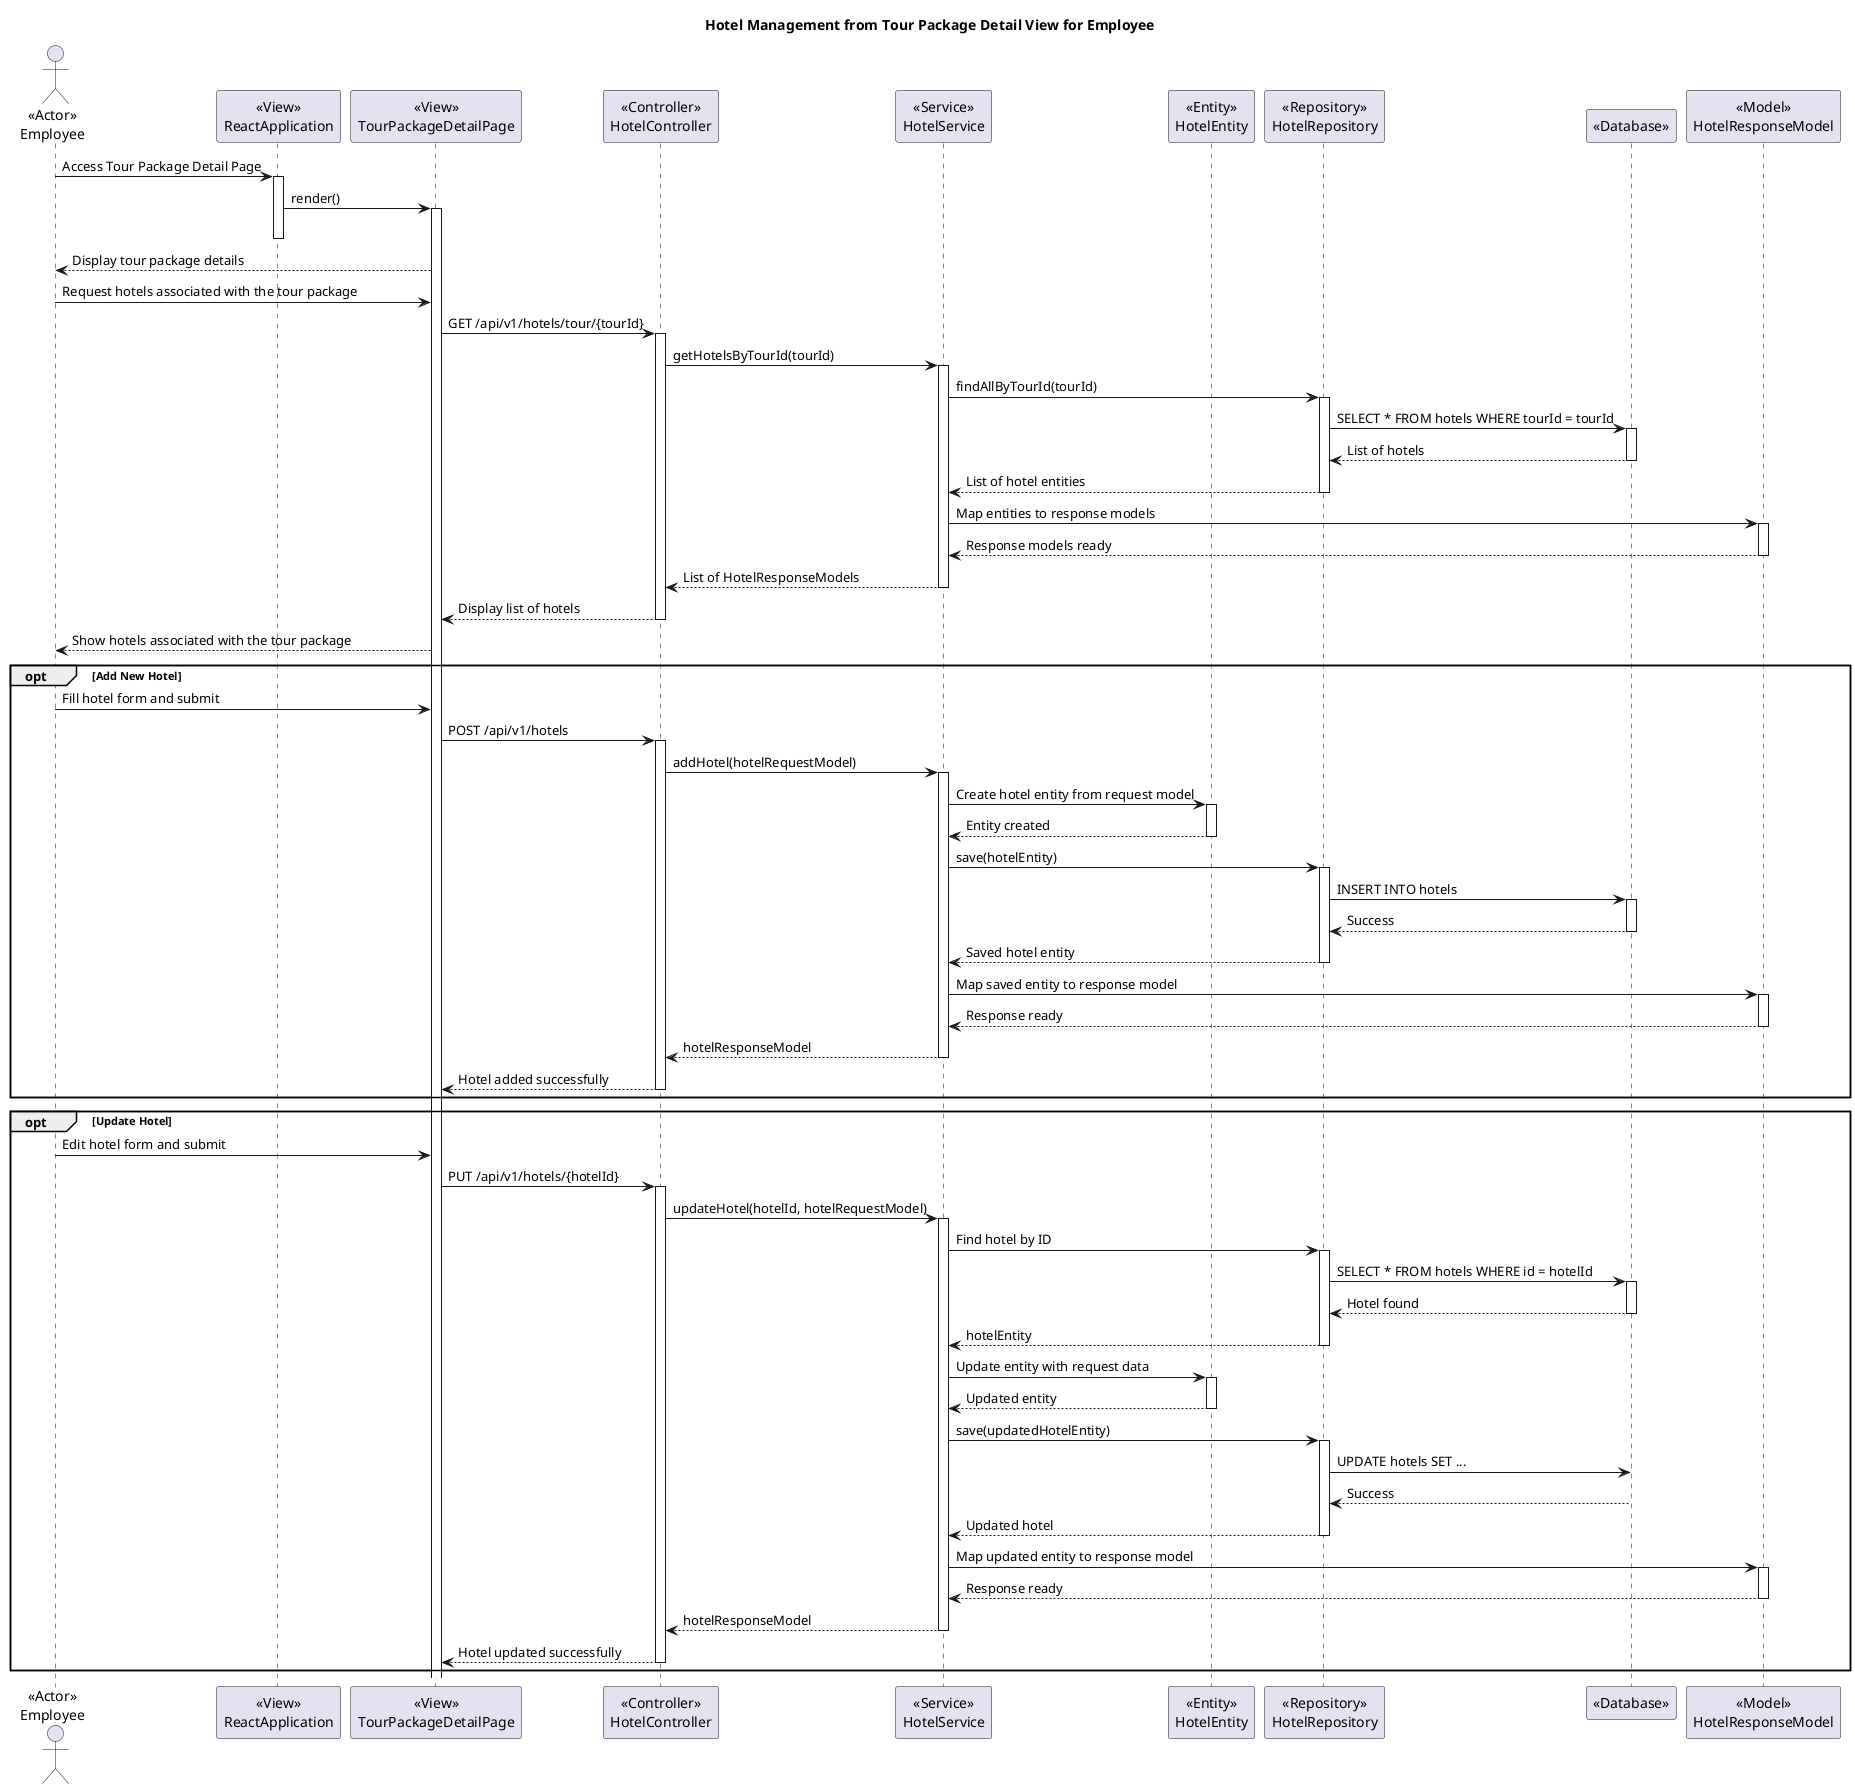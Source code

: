 @startuml
title Hotel Management from Tour Package Detail View for Employee

actor Employee as "<<Actor>>\nEmployee"

participant ReactApplication as "<<View>>\nReactApplication"
participant TourPackageDetailPage as "<<View>>\nTourPackageDetailPage"
participant HotelController as "<<Controller>>\nHotelController"
participant HotelService as "<<Service>>\nHotelService"
participant HotelEntity as "<<Entity>>\nHotelEntity"
participant HotelRepository as "<<Repository>>\nHotelRepository"
participant Database as "<<Database>>"
participant HotelResponseModel as "<<Model>>\nHotelResponseModel"

Employee -> ReactApplication : Access Tour Package Detail Page
activate ReactApplication

ReactApplication -> TourPackageDetailPage : render()
activate TourPackageDetailPage
deactivate ReactApplication

TourPackageDetailPage --> Employee : Display tour package details

Employee -> TourPackageDetailPage : Request hotels associated with the tour package
TourPackageDetailPage -> HotelController : GET /api/v1/hotels/tour/{tourId}
activate HotelController

HotelController -> HotelService : getHotelsByTourId(tourId)
activate HotelService

HotelService -> HotelRepository : findAllByTourId(tourId)
activate HotelRepository

HotelRepository -> Database : SELECT * FROM hotels WHERE tourId = tourId
activate Database
Database --> HotelRepository : List of hotels
deactivate Database

HotelRepository --> HotelService : List of hotel entities
deactivate HotelRepository

HotelService -> HotelResponseModel : Map entities to response models
activate HotelResponseModel
HotelResponseModel --> HotelService : Response models ready
deactivate HotelResponseModel

HotelService --> HotelController : List of HotelResponseModels
deactivate HotelService

HotelController --> TourPackageDetailPage : Display list of hotels
deactivate HotelController

TourPackageDetailPage --> Employee : Show hotels associated with the tour package

opt Add New Hotel
    Employee -> TourPackageDetailPage : Fill hotel form and submit
    TourPackageDetailPage -> HotelController : POST /api/v1/hotels
    activate HotelController

    HotelController -> HotelService : addHotel(hotelRequestModel)
    activate HotelService

    HotelService -> HotelEntity : Create hotel entity from request model
    activate HotelEntity
    HotelEntity --> HotelService : Entity created
    deactivate HotelEntity

    HotelService -> HotelRepository : save(hotelEntity)
    activate HotelRepository
    HotelRepository -> Database : INSERT INTO hotels
    activate Database
    Database --> HotelRepository : Success
    deactivate Database
    HotelRepository --> HotelService : Saved hotel entity
    deactivate HotelRepository

    HotelService -> HotelResponseModel : Map saved entity to response model
    activate HotelResponseModel
    HotelResponseModel --> HotelService : Response ready
    deactivate HotelResponseModel

    HotelService --> HotelController : hotelResponseModel
    deactivate HotelService
    HotelController --> TourPackageDetailPage : Hotel added successfully
    deactivate HotelController
end

opt Update Hotel
    Employee -> TourPackageDetailPage : Edit hotel form and submit
    TourPackageDetailPage -> HotelController : PUT /api/v1/hotels/{hotelId}
    activate HotelController

    HotelController -> HotelService : updateHotel(hotelId, hotelRequestModel)
    activate HotelService

    HotelService -> HotelRepository : Find hotel by ID
    activate HotelRepository
    HotelRepository -> Database : SELECT * FROM hotels WHERE id = hotelId
    activate Database
    Database --> HotelRepository : Hotel found
    deactivate Database
    HotelRepository --> HotelService : hotelEntity
    deactivate HotelRepository

    HotelService -> HotelEntity : Update entity with request data
    activate HotelEntity
    HotelEntity --> HotelService : Updated entity
    deactivate HotelEntity

    HotelService -> HotelRepository : save(updatedHotelEntity)
    activate HotelRepository
    HotelRepository -> Database : UPDATE hotels SET ...
    Database --> HotelRepository : Success
    deactivate Database
    HotelRepository --> HotelService : Updated hotel
    deactivate HotelRepository

    HotelService -> HotelResponseModel : Map updated entity to response model
    activate HotelResponseModel
    HotelResponseModel --> HotelService : Response ready
    deactivate HotelResponseModel

    HotelService --> HotelController : hotelResponseModel
    deactivate HotelService
    HotelController --> TourPackageDetailPage : Hotel updated successfully
    deactivate HotelController
end

@enduml
